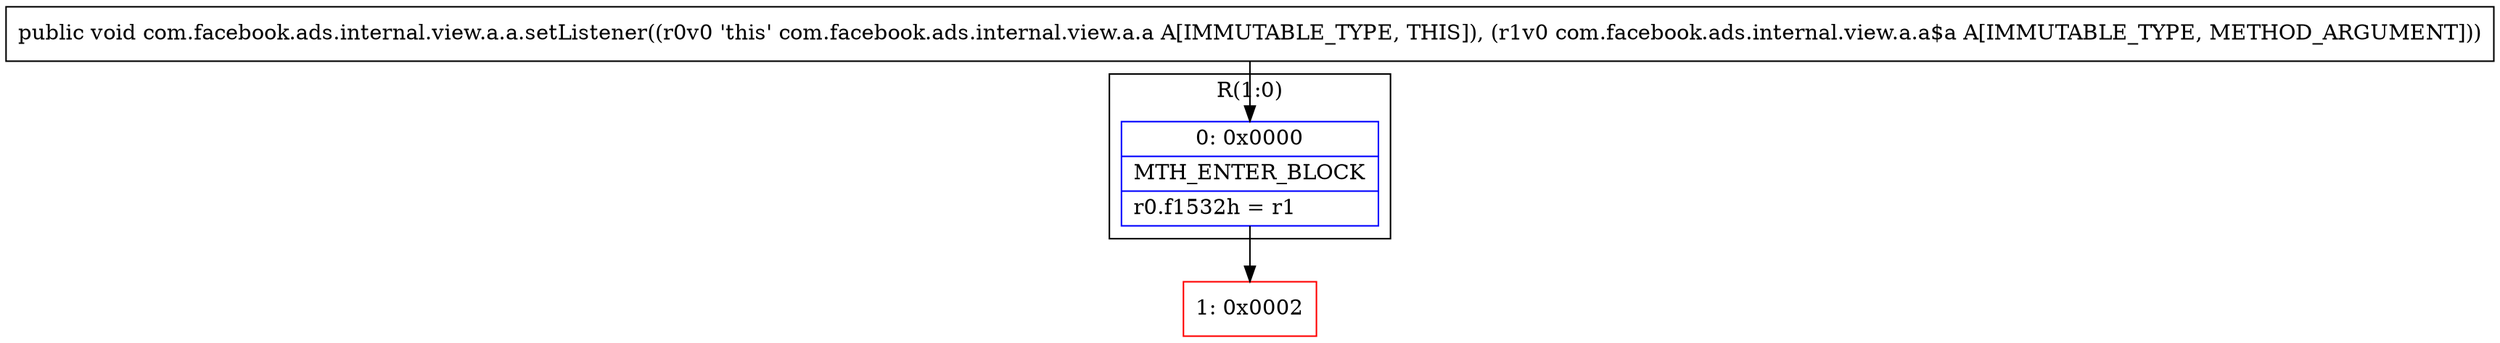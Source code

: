 digraph "CFG forcom.facebook.ads.internal.view.a.a.setListener(Lcom\/facebook\/ads\/internal\/view\/a\/a$a;)V" {
subgraph cluster_Region_234499342 {
label = "R(1:0)";
node [shape=record,color=blue];
Node_0 [shape=record,label="{0\:\ 0x0000|MTH_ENTER_BLOCK\l|r0.f1532h = r1\l}"];
}
Node_1 [shape=record,color=red,label="{1\:\ 0x0002}"];
MethodNode[shape=record,label="{public void com.facebook.ads.internal.view.a.a.setListener((r0v0 'this' com.facebook.ads.internal.view.a.a A[IMMUTABLE_TYPE, THIS]), (r1v0 com.facebook.ads.internal.view.a.a$a A[IMMUTABLE_TYPE, METHOD_ARGUMENT])) }"];
MethodNode -> Node_0;
Node_0 -> Node_1;
}

